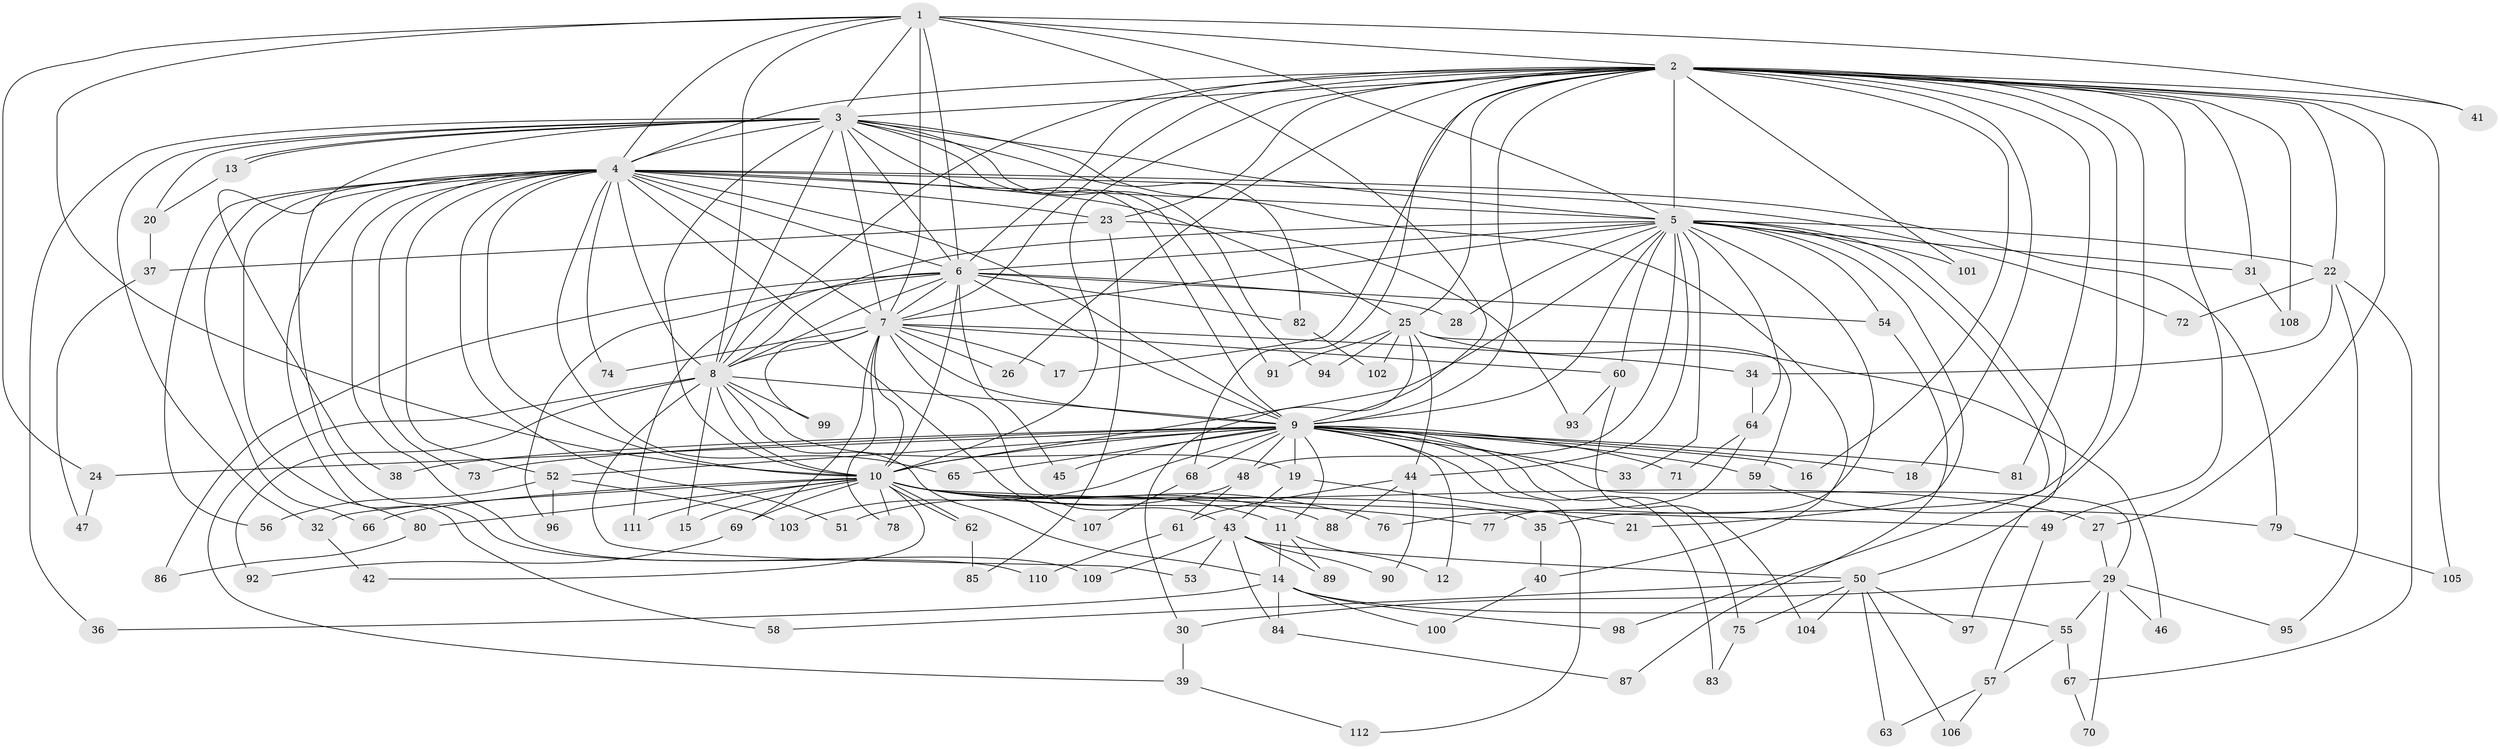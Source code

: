 // coarse degree distribution, {10: 0.02564102564102564, 26: 0.01282051282051282, 32: 0.01282051282051282, 20: 0.01282051282051282, 14: 0.02564102564102564, 16: 0.01282051282051282, 25: 0.01282051282051282, 22: 0.01282051282051282, 5: 0.038461538461538464, 2: 0.46153846153846156, 3: 0.2564102564102564, 4: 0.0641025641025641, 9: 0.01282051282051282, 7: 0.01282051282051282, 8: 0.02564102564102564}
// Generated by graph-tools (version 1.1) at 2025/17/03/04/25 18:17:54]
// undirected, 112 vertices, 249 edges
graph export_dot {
graph [start="1"]
  node [color=gray90,style=filled];
  1;
  2;
  3;
  4;
  5;
  6;
  7;
  8;
  9;
  10;
  11;
  12;
  13;
  14;
  15;
  16;
  17;
  18;
  19;
  20;
  21;
  22;
  23;
  24;
  25;
  26;
  27;
  28;
  29;
  30;
  31;
  32;
  33;
  34;
  35;
  36;
  37;
  38;
  39;
  40;
  41;
  42;
  43;
  44;
  45;
  46;
  47;
  48;
  49;
  50;
  51;
  52;
  53;
  54;
  55;
  56;
  57;
  58;
  59;
  60;
  61;
  62;
  63;
  64;
  65;
  66;
  67;
  68;
  69;
  70;
  71;
  72;
  73;
  74;
  75;
  76;
  77;
  78;
  79;
  80;
  81;
  82;
  83;
  84;
  85;
  86;
  87;
  88;
  89;
  90;
  91;
  92;
  93;
  94;
  95;
  96;
  97;
  98;
  99;
  100;
  101;
  102;
  103;
  104;
  105;
  106;
  107;
  108;
  109;
  110;
  111;
  112;
  1 -- 2;
  1 -- 3;
  1 -- 4;
  1 -- 5;
  1 -- 6;
  1 -- 7;
  1 -- 8;
  1 -- 9;
  1 -- 10;
  1 -- 24;
  1 -- 41;
  2 -- 3;
  2 -- 4;
  2 -- 5;
  2 -- 6;
  2 -- 7;
  2 -- 8;
  2 -- 9;
  2 -- 10;
  2 -- 16;
  2 -- 17;
  2 -- 18;
  2 -- 22;
  2 -- 23;
  2 -- 25;
  2 -- 26;
  2 -- 27;
  2 -- 31;
  2 -- 35;
  2 -- 41;
  2 -- 49;
  2 -- 50;
  2 -- 68;
  2 -- 81;
  2 -- 101;
  2 -- 105;
  2 -- 108;
  3 -- 4;
  3 -- 5;
  3 -- 6;
  3 -- 7;
  3 -- 8;
  3 -- 9;
  3 -- 10;
  3 -- 13;
  3 -- 13;
  3 -- 20;
  3 -- 32;
  3 -- 36;
  3 -- 38;
  3 -- 40;
  3 -- 82;
  3 -- 91;
  3 -- 94;
  4 -- 5;
  4 -- 6;
  4 -- 7;
  4 -- 8;
  4 -- 9;
  4 -- 10;
  4 -- 23;
  4 -- 25;
  4 -- 51;
  4 -- 52;
  4 -- 56;
  4 -- 58;
  4 -- 65;
  4 -- 66;
  4 -- 72;
  4 -- 73;
  4 -- 74;
  4 -- 79;
  4 -- 80;
  4 -- 107;
  4 -- 109;
  4 -- 110;
  5 -- 6;
  5 -- 7;
  5 -- 8;
  5 -- 9;
  5 -- 10;
  5 -- 21;
  5 -- 22;
  5 -- 28;
  5 -- 31;
  5 -- 33;
  5 -- 44;
  5 -- 48;
  5 -- 54;
  5 -- 60;
  5 -- 64;
  5 -- 77;
  5 -- 97;
  5 -- 98;
  5 -- 101;
  6 -- 7;
  6 -- 8;
  6 -- 9;
  6 -- 10;
  6 -- 28;
  6 -- 45;
  6 -- 54;
  6 -- 82;
  6 -- 86;
  6 -- 96;
  6 -- 111;
  7 -- 8;
  7 -- 9;
  7 -- 10;
  7 -- 17;
  7 -- 26;
  7 -- 34;
  7 -- 43;
  7 -- 60;
  7 -- 69;
  7 -- 74;
  7 -- 78;
  7 -- 99;
  8 -- 9;
  8 -- 10;
  8 -- 14;
  8 -- 15;
  8 -- 19;
  8 -- 39;
  8 -- 53;
  8 -- 92;
  8 -- 99;
  9 -- 10;
  9 -- 11;
  9 -- 12;
  9 -- 16;
  9 -- 18;
  9 -- 19;
  9 -- 24;
  9 -- 29;
  9 -- 33;
  9 -- 38;
  9 -- 45;
  9 -- 48;
  9 -- 52;
  9 -- 59;
  9 -- 65;
  9 -- 68;
  9 -- 71;
  9 -- 73;
  9 -- 75;
  9 -- 81;
  9 -- 83;
  9 -- 103;
  9 -- 112;
  10 -- 11;
  10 -- 15;
  10 -- 27;
  10 -- 32;
  10 -- 35;
  10 -- 42;
  10 -- 49;
  10 -- 62;
  10 -- 62;
  10 -- 66;
  10 -- 69;
  10 -- 76;
  10 -- 77;
  10 -- 78;
  10 -- 80;
  10 -- 88;
  10 -- 111;
  11 -- 12;
  11 -- 14;
  11 -- 89;
  13 -- 20;
  14 -- 36;
  14 -- 55;
  14 -- 84;
  14 -- 98;
  14 -- 100;
  19 -- 21;
  19 -- 43;
  20 -- 37;
  22 -- 34;
  22 -- 67;
  22 -- 72;
  22 -- 95;
  23 -- 37;
  23 -- 85;
  23 -- 93;
  24 -- 47;
  25 -- 30;
  25 -- 44;
  25 -- 46;
  25 -- 59;
  25 -- 91;
  25 -- 94;
  25 -- 102;
  27 -- 29;
  29 -- 30;
  29 -- 46;
  29 -- 55;
  29 -- 70;
  29 -- 95;
  30 -- 39;
  31 -- 108;
  32 -- 42;
  34 -- 64;
  35 -- 40;
  37 -- 47;
  39 -- 112;
  40 -- 100;
  43 -- 50;
  43 -- 53;
  43 -- 84;
  43 -- 89;
  43 -- 90;
  43 -- 109;
  44 -- 61;
  44 -- 88;
  44 -- 90;
  48 -- 51;
  48 -- 61;
  49 -- 57;
  50 -- 58;
  50 -- 63;
  50 -- 75;
  50 -- 97;
  50 -- 104;
  50 -- 106;
  52 -- 56;
  52 -- 96;
  52 -- 103;
  54 -- 87;
  55 -- 57;
  55 -- 67;
  57 -- 63;
  57 -- 106;
  59 -- 79;
  60 -- 93;
  60 -- 104;
  61 -- 110;
  62 -- 85;
  64 -- 71;
  64 -- 76;
  67 -- 70;
  68 -- 107;
  69 -- 92;
  75 -- 83;
  79 -- 105;
  80 -- 86;
  82 -- 102;
  84 -- 87;
}
